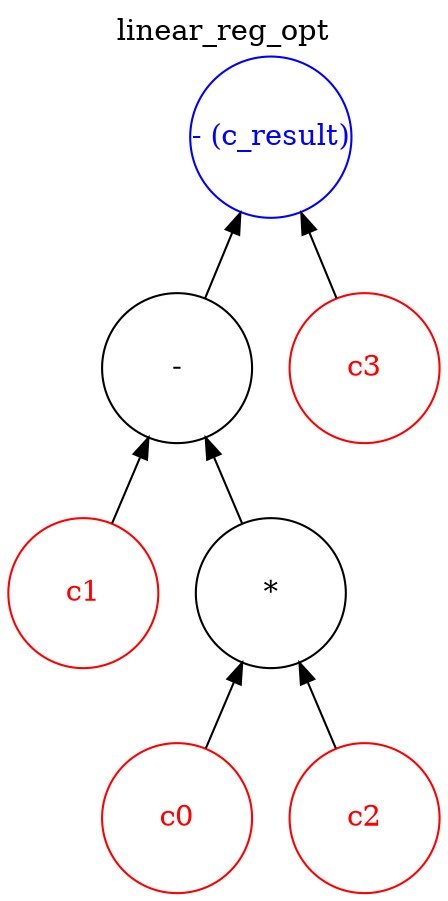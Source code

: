 digraph "linear_reg_opt" {
graph [label="linear_reg_opt" labelloc="t"]
node [shape=circle width=1 margin=0]
edge [dir=back]
10 [label="c1" style=solid color=red fontcolor=red]
9 [label="c0" style=solid color=red fontcolor=red]
11 [label="c2" style=solid color=red fontcolor=red]
13 [label="*" style=solid color=black fontcolor=black]
13 -> 9
13 -> 11
14 [label="-" style=solid color=black fontcolor=black]
14 -> 10
14 -> 13
12 [label="c3" style=solid color=red fontcolor=red]
15 [label="- (c_result)" style=solid color=blue fontcolor=blue]
15 -> 14
15 -> 12
}

